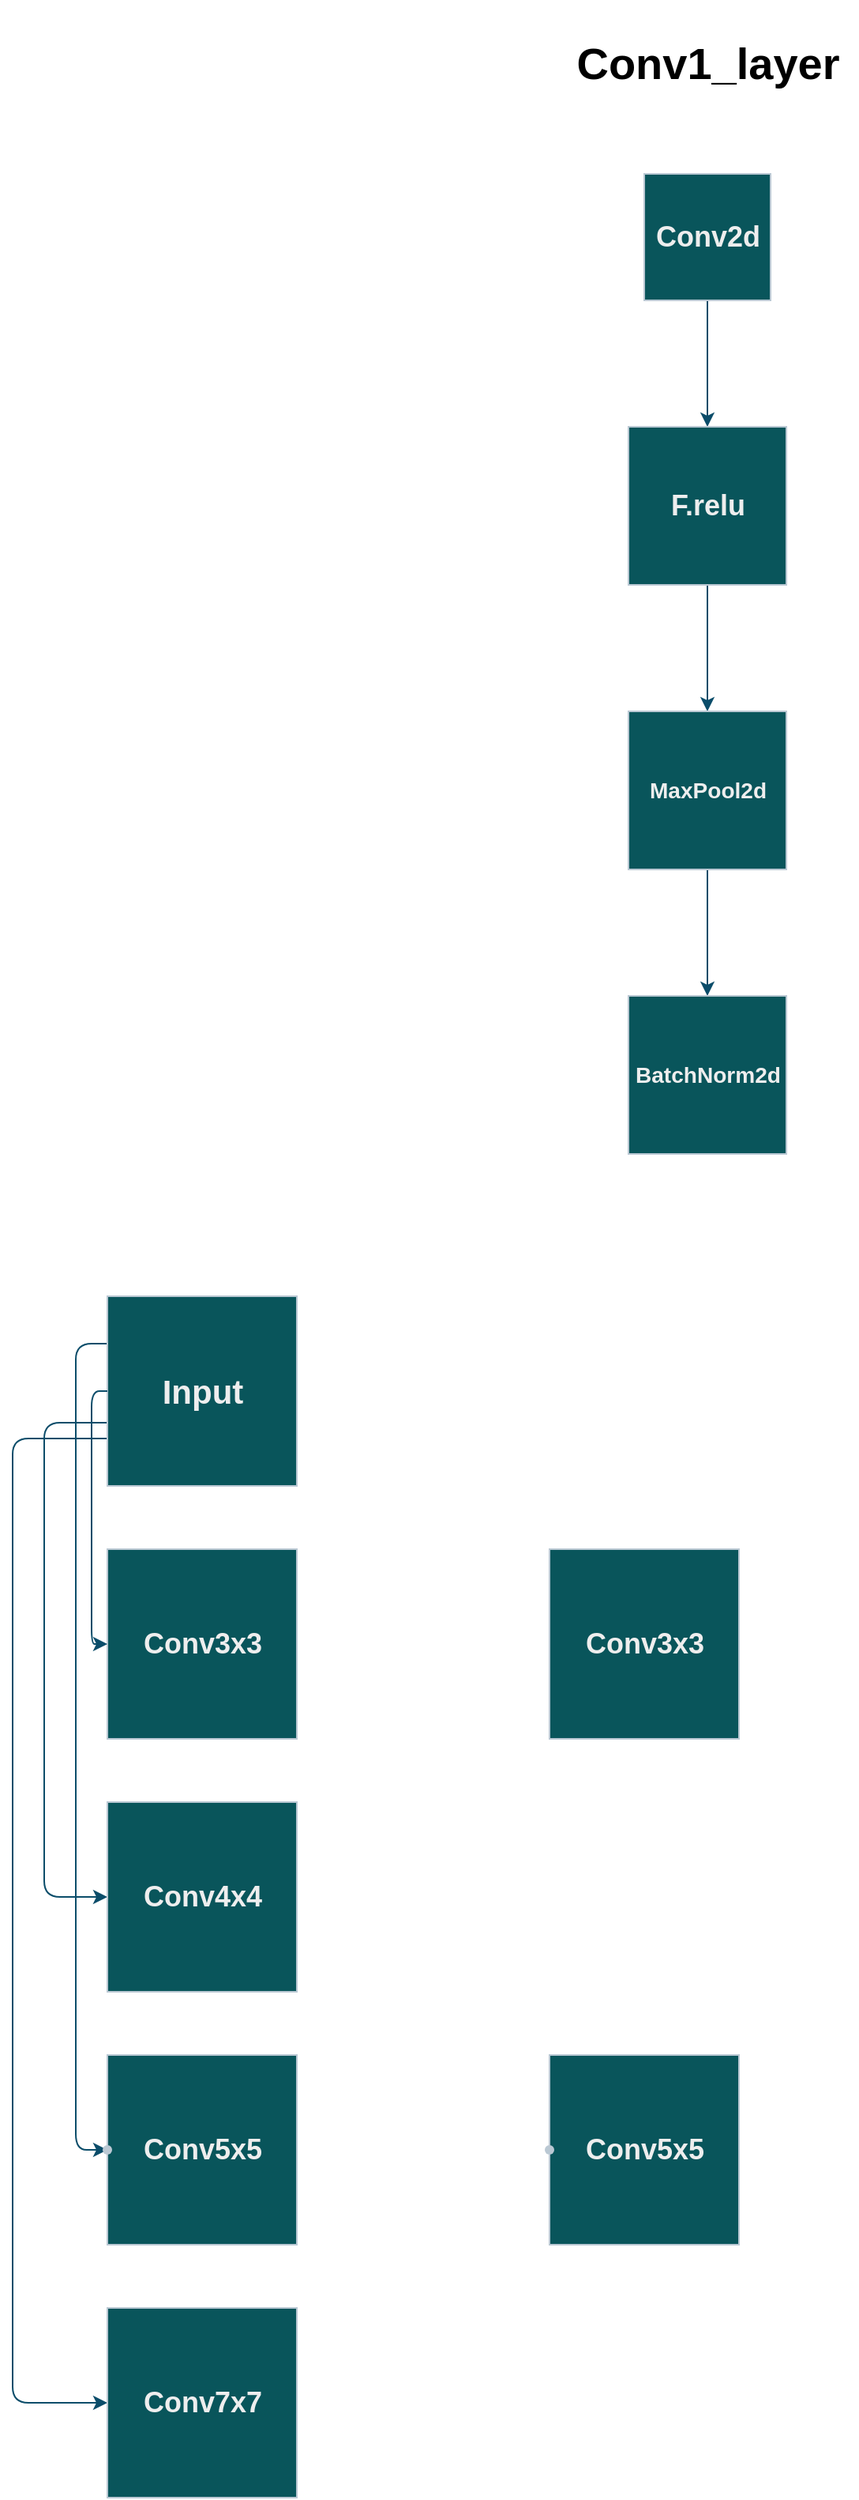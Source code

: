 <mxfile version="20.0.4" type="github">
  <diagram name="Page-1" id="c37626ed-c26b-45fb-9056-f9ebc6bb27b6">
    <mxGraphModel dx="1422" dy="1612" grid="1" gridSize="10" guides="1" tooltips="1" connect="1" arrows="1" fold="1" page="1" pageScale="1" pageWidth="1100" pageHeight="850" math="0" shadow="0">
      <root>
        <object label="" Layers_for_Simpsons_net="" id="0">
          <mxCell />
        </object>
        <mxCell id="1" parent="0" />
        <mxCell id="YPs9j8cW3NX2H_9pNgDC-28" value="" style="edgeStyle=orthogonalEdgeStyle;curved=0;rounded=1;sketch=0;orthogonalLoop=1;jettySize=auto;html=1;strokeColor=#0B4D6A;" edge="1" parent="1" source="YPs9j8cW3NX2H_9pNgDC-19" target="YPs9j8cW3NX2H_9pNgDC-27">
          <mxGeometry relative="1" as="geometry" />
        </mxCell>
        <mxCell id="YPs9j8cW3NX2H_9pNgDC-19" value="" style="whiteSpace=wrap;html=1;aspect=fixed;rounded=0;sketch=0;fontSize=14;fontColor=#EEEEEE;strokeColor=#BAC8D3;fillColor=#09555B;" vertex="1" parent="1">
          <mxGeometry x="430" y="-690" width="80" height="80" as="geometry" />
        </mxCell>
        <mxCell id="YPs9j8cW3NX2H_9pNgDC-20" value="&lt;h1&gt;&lt;font color=&quot;#000000&quot;&gt;Conv1_layer&lt;/font&gt;&lt;/h1&gt;" style="text;html=1;resizable=0;autosize=1;align=center;verticalAlign=middle;points=[];fillColor=none;strokeColor=none;rounded=0;sketch=0;fontSize=14;fontColor=#EEEEEE;" vertex="1" parent="1">
          <mxGeometry x="375" y="-800" width="190" height="80" as="geometry" />
        </mxCell>
        <mxCell id="YPs9j8cW3NX2H_9pNgDC-22" value="&lt;h2&gt;Conv2d&lt;/h2&gt;" style="text;html=1;resizable=0;autosize=1;align=center;verticalAlign=middle;points=[];fillColor=none;strokeColor=none;rounded=0;sketch=0;fontColor=#EEEEEE;" vertex="1" parent="1">
          <mxGeometry x="425" y="-680" width="90" height="60" as="geometry" />
        </mxCell>
        <mxCell id="YPs9j8cW3NX2H_9pNgDC-31" value="" style="edgeStyle=orthogonalEdgeStyle;curved=0;rounded=1;sketch=0;orthogonalLoop=1;jettySize=auto;html=1;strokeColor=#0B4D6A;" edge="1" parent="1" source="YPs9j8cW3NX2H_9pNgDC-27" target="YPs9j8cW3NX2H_9pNgDC-30">
          <mxGeometry relative="1" as="geometry" />
        </mxCell>
        <mxCell id="YPs9j8cW3NX2H_9pNgDC-27" value="" style="whiteSpace=wrap;html=1;aspect=fixed;rounded=0;sketch=0;fontSize=14;fontColor=#EEEEEE;strokeColor=#BAC8D3;fillColor=#09555B;" vertex="1" parent="1">
          <mxGeometry x="420" y="-530" width="100" height="100" as="geometry" />
        </mxCell>
        <mxCell id="YPs9j8cW3NX2H_9pNgDC-44" value="" style="edgeStyle=orthogonalEdgeStyle;rounded=1;sketch=0;orthogonalLoop=1;jettySize=auto;html=1;strokeColor=#0B4D6A;" edge="1" parent="1" source="YPs9j8cW3NX2H_9pNgDC-30" target="YPs9j8cW3NX2H_9pNgDC-43">
          <mxGeometry relative="1" as="geometry" />
        </mxCell>
        <mxCell id="YPs9j8cW3NX2H_9pNgDC-30" value="" style="whiteSpace=wrap;html=1;aspect=fixed;rounded=0;sketch=0;fontSize=14;fontColor=#EEEEEE;strokeColor=#BAC8D3;fillColor=#09555B;" vertex="1" parent="1">
          <mxGeometry x="420" y="-350" width="100" height="100" as="geometry" />
        </mxCell>
        <mxCell id="YPs9j8cW3NX2H_9pNgDC-32" value="&lt;h3&gt;MaxPool2d&lt;/h3&gt;" style="text;html=1;resizable=0;autosize=1;align=center;verticalAlign=middle;points=[];fillColor=none;strokeColor=none;rounded=0;sketch=0;fontColor=#EEEEEE;" vertex="1" parent="1">
          <mxGeometry x="420" y="-330" width="100" height="60" as="geometry" />
        </mxCell>
        <mxCell id="YPs9j8cW3NX2H_9pNgDC-15" value="" style="rounded=1;sketch=0;orthogonalLoop=1;jettySize=auto;html=1;fontSize=14;strokeColor=#0B4D6A;edgeStyle=orthogonalEdgeStyle;exitX=0;exitY=0.25;exitDx=0;exitDy=0;" edge="1" parent="1" source="YPs9j8cW3NX2H_9pNgDC-9" target="YPs9j8cW3NX2H_9pNgDC-14">
          <mxGeometry relative="1" as="geometry">
            <Array as="points">
              <mxPoint x="70" y="50" />
              <mxPoint x="70" y="560" />
            </Array>
          </mxGeometry>
        </mxCell>
        <mxCell id="YPs9j8cW3NX2H_9pNgDC-16" value="" style="rounded=1;sketch=0;orthogonalLoop=1;jettySize=auto;html=1;fontSize=14;strokeColor=#0B4D6A;entryX=0;entryY=0.5;entryDx=0;entryDy=0;edgeStyle=orthogonalEdgeStyle;exitX=0;exitY=0.75;exitDx=0;exitDy=0;" edge="1" parent="1" source="YPs9j8cW3NX2H_9pNgDC-9" target="YPs9j8cW3NX2H_9pNgDC-7">
          <mxGeometry relative="1" as="geometry">
            <mxPoint x="40" y="540" as="sourcePoint" />
            <mxPoint x="290" y="597.89" as="targetPoint" />
            <Array as="points">
              <mxPoint x="30" y="110" />
              <mxPoint x="30" y="720" />
            </Array>
          </mxGeometry>
        </mxCell>
        <mxCell id="YPs9j8cW3NX2H_9pNgDC-18" value="" style="rounded=1;sketch=0;orthogonalLoop=1;jettySize=auto;html=1;fontSize=14;strokeColor=#0B4D6A;entryX=0;entryY=0.5;entryDx=0;entryDy=0;exitX=0;exitY=0.667;exitDx=0;exitDy=0;exitPerimeter=0;edgeStyle=orthogonalEdgeStyle;" edge="1" parent="1" source="YPs9j8cW3NX2H_9pNgDC-9" target="YPs9j8cW3NX2H_9pNgDC-3">
          <mxGeometry relative="1" as="geometry">
            <mxPoint x="320" y="460" as="sourcePoint" />
            <mxPoint x="290" y="310" as="targetPoint" />
            <Array as="points">
              <mxPoint x="50" y="100" />
              <mxPoint x="50" y="400" />
            </Array>
          </mxGeometry>
        </mxCell>
        <mxCell id="YPs9j8cW3NX2H_9pNgDC-35" value="" style="group" vertex="1" connectable="0" parent="1">
          <mxGeometry x="90" y="20" width="120" height="120" as="geometry" />
        </mxCell>
        <mxCell id="YPs9j8cW3NX2H_9pNgDC-9" value="" style="whiteSpace=wrap;html=1;aspect=fixed;rounded=0;sketch=0;fontColor=#EEEEEE;strokeColor=#BAC8D3;fillColor=#09555B;container=0;" vertex="1" parent="YPs9j8cW3NX2H_9pNgDC-35">
          <mxGeometry width="120" height="120" as="geometry" />
        </mxCell>
        <mxCell id="YPs9j8cW3NX2H_9pNgDC-10" value="&lt;h2&gt;Input&lt;/h2&gt;" style="text;html=1;resizable=0;autosize=1;align=center;verticalAlign=middle;points=[];fillColor=none;strokeColor=none;rounded=0;sketch=0;fontSize=14;fontColor=#EEEEEE;container=0;" vertex="1" parent="YPs9j8cW3NX2H_9pNgDC-35">
          <mxGeometry x="25" y="25" width="70" height="70" as="geometry" />
        </mxCell>
        <mxCell id="YPs9j8cW3NX2H_9pNgDC-36" value="" style="group" vertex="1" connectable="0" parent="1">
          <mxGeometry x="90" y="180" width="120" height="120" as="geometry" />
        </mxCell>
        <mxCell id="YPs9j8cW3NX2H_9pNgDC-1" value="" style="whiteSpace=wrap;html=1;aspect=fixed;rounded=0;sketch=0;fontColor=#EEEEEE;strokeColor=#BAC8D3;fillColor=#09555B;" vertex="1" parent="YPs9j8cW3NX2H_9pNgDC-36">
          <mxGeometry width="120" height="120" as="geometry" />
        </mxCell>
        <mxCell id="YPs9j8cW3NX2H_9pNgDC-2" value="&lt;h2&gt;Conv3x3&lt;/h2&gt;" style="text;html=1;resizable=0;autosize=1;align=center;verticalAlign=middle;points=[];fillColor=none;strokeColor=none;rounded=0;sketch=0;fontColor=#EEEEEE;container=0;" vertex="1" parent="YPs9j8cW3NX2H_9pNgDC-36">
          <mxGeometry x="10" y="30" width="100" height="60" as="geometry" />
        </mxCell>
        <mxCell id="YPs9j8cW3NX2H_9pNgDC-37" value="" style="group" vertex="1" connectable="0" parent="1">
          <mxGeometry x="90" y="340" width="120" height="120" as="geometry" />
        </mxCell>
        <mxCell id="YPs9j8cW3NX2H_9pNgDC-3" value="" style="whiteSpace=wrap;html=1;aspect=fixed;rounded=0;sketch=0;fontColor=#EEEEEE;strokeColor=#BAC8D3;fillColor=#09555B;container=0;" vertex="1" parent="YPs9j8cW3NX2H_9pNgDC-37">
          <mxGeometry width="120" height="120" as="geometry" />
        </mxCell>
        <mxCell id="YPs9j8cW3NX2H_9pNgDC-4" value="&lt;h2&gt;Conv4x4&lt;/h2&gt;" style="text;html=1;resizable=0;autosize=1;align=center;verticalAlign=middle;points=[];fillColor=none;strokeColor=none;rounded=0;sketch=0;fontColor=#EEEEEE;container=0;" vertex="1" parent="YPs9j8cW3NX2H_9pNgDC-37">
          <mxGeometry x="10" y="30" width="100" height="60" as="geometry" />
        </mxCell>
        <mxCell id="YPs9j8cW3NX2H_9pNgDC-38" value="" style="group" vertex="1" connectable="0" parent="1">
          <mxGeometry x="70" y="500" width="140" height="120" as="geometry" />
        </mxCell>
        <mxCell id="YPs9j8cW3NX2H_9pNgDC-6" value="" style="whiteSpace=wrap;html=1;aspect=fixed;rounded=0;sketch=0;fontColor=#EEEEEE;strokeColor=#BAC8D3;fillColor=#09555B;container=0;" vertex="1" parent="YPs9j8cW3NX2H_9pNgDC-38">
          <mxGeometry x="20" width="120" height="120" as="geometry" />
        </mxCell>
        <mxCell id="YPs9j8cW3NX2H_9pNgDC-5" value="&lt;h2&gt;Conv5x5&lt;/h2&gt;" style="text;html=1;resizable=0;autosize=1;align=center;verticalAlign=middle;points=[];fillColor=none;strokeColor=none;rounded=0;sketch=0;fontColor=#EEEEEE;container=0;" vertex="1" parent="YPs9j8cW3NX2H_9pNgDC-38">
          <mxGeometry x="30" y="30" width="100" height="60" as="geometry" />
        </mxCell>
        <mxCell id="YPs9j8cW3NX2H_9pNgDC-14" value="" style="shape=waypoint;sketch=0;size=6;pointerEvents=1;points=[];fillColor=#09555B;resizable=0;rotatable=0;perimeter=centerPerimeter;snapToPoint=1;strokeColor=#BAC8D3;fontColor=#EEEEEE;rounded=0;container=0;" vertex="1" parent="YPs9j8cW3NX2H_9pNgDC-38">
          <mxGeometry y="40" width="40" height="40" as="geometry" />
        </mxCell>
        <mxCell id="YPs9j8cW3NX2H_9pNgDC-39" value="" style="group" vertex="1" connectable="0" parent="1">
          <mxGeometry x="90" y="660" width="120" height="120" as="geometry" />
        </mxCell>
        <mxCell id="YPs9j8cW3NX2H_9pNgDC-7" value="" style="whiteSpace=wrap;html=1;aspect=fixed;rounded=0;sketch=0;fontColor=#EEEEEE;strokeColor=#BAC8D3;fillColor=#09555B;container=0;" vertex="1" parent="YPs9j8cW3NX2H_9pNgDC-39">
          <mxGeometry width="120" height="120" as="geometry" />
        </mxCell>
        <mxCell id="YPs9j8cW3NX2H_9pNgDC-8" value="&lt;h2&gt;Conv7x7&lt;/h2&gt;" style="text;html=1;resizable=0;autosize=1;align=center;verticalAlign=middle;points=[];fillColor=none;strokeColor=none;rounded=0;sketch=0;fontColor=#EEEEEE;container=0;" vertex="1" parent="YPs9j8cW3NX2H_9pNgDC-39">
          <mxGeometry x="10" y="30" width="100" height="60" as="geometry" />
        </mxCell>
        <mxCell id="YPs9j8cW3NX2H_9pNgDC-41" value="" style="rounded=1;sketch=0;orthogonalLoop=1;jettySize=auto;html=1;fontSize=14;strokeColor=#0B4D6A;edgeStyle=orthogonalEdgeStyle;exitX=0;exitY=0.5;exitDx=0;exitDy=0;entryX=0;entryY=0.5;entryDx=0;entryDy=0;" edge="1" parent="1" source="YPs9j8cW3NX2H_9pNgDC-9" target="YPs9j8cW3NX2H_9pNgDC-1">
          <mxGeometry relative="1" as="geometry">
            <mxPoint x="100" y="60" as="sourcePoint" />
            <mxPoint x="100" y="570" as="targetPoint" />
            <Array as="points">
              <mxPoint x="80" y="80" />
              <mxPoint x="80" y="240" />
            </Array>
          </mxGeometry>
        </mxCell>
        <mxCell id="YPs9j8cW3NX2H_9pNgDC-43" value="" style="whiteSpace=wrap;html=1;aspect=fixed;rounded=0;sketch=0;fontSize=14;fontColor=#EEEEEE;strokeColor=#BAC8D3;fillColor=#09555B;" vertex="1" parent="1">
          <mxGeometry x="420" y="-170" width="100" height="100" as="geometry" />
        </mxCell>
        <mxCell id="YPs9j8cW3NX2H_9pNgDC-45" value="&lt;h3&gt;BatchNorm2d&lt;/h3&gt;" style="text;html=1;resizable=0;autosize=1;align=center;verticalAlign=middle;points=[];fillColor=none;strokeColor=none;rounded=0;sketch=0;fontColor=#EEEEEE;" vertex="1" parent="1">
          <mxGeometry x="410" y="-150" width="120" height="60" as="geometry" />
        </mxCell>
        <mxCell id="YPs9j8cW3NX2H_9pNgDC-46" value="&lt;h2&gt;F.relu&lt;/h2&gt;" style="text;html=1;resizable=0;autosize=1;align=center;verticalAlign=middle;points=[];fillColor=none;strokeColor=none;rounded=0;sketch=0;fontColor=#EEEEEE;" vertex="1" parent="1">
          <mxGeometry x="435" y="-510" width="70" height="60" as="geometry" />
        </mxCell>
        <mxCell id="YPs9j8cW3NX2H_9pNgDC-47" value="" style="group" vertex="1" connectable="0" parent="1">
          <mxGeometry x="370" y="180" width="120" height="120" as="geometry" />
        </mxCell>
        <mxCell id="YPs9j8cW3NX2H_9pNgDC-48" value="" style="whiteSpace=wrap;html=1;aspect=fixed;rounded=0;sketch=0;fontColor=#EEEEEE;strokeColor=#BAC8D3;fillColor=#09555B;" vertex="1" parent="YPs9j8cW3NX2H_9pNgDC-47">
          <mxGeometry width="120" height="120" as="geometry" />
        </mxCell>
        <mxCell id="YPs9j8cW3NX2H_9pNgDC-49" value="&lt;h2&gt;Conv3x3&lt;/h2&gt;" style="text;html=1;resizable=0;autosize=1;align=center;verticalAlign=middle;points=[];fillColor=none;strokeColor=none;rounded=0;sketch=0;fontColor=#EEEEEE;container=0;" vertex="1" parent="YPs9j8cW3NX2H_9pNgDC-47">
          <mxGeometry x="10" y="30" width="100" height="60" as="geometry" />
        </mxCell>
        <mxCell id="YPs9j8cW3NX2H_9pNgDC-50" value="" style="group" vertex="1" connectable="0" parent="1">
          <mxGeometry x="350" y="500" width="140" height="120" as="geometry" />
        </mxCell>
        <mxCell id="YPs9j8cW3NX2H_9pNgDC-51" value="" style="whiteSpace=wrap;html=1;aspect=fixed;rounded=0;sketch=0;fontColor=#EEEEEE;strokeColor=#BAC8D3;fillColor=#09555B;container=0;" vertex="1" parent="YPs9j8cW3NX2H_9pNgDC-50">
          <mxGeometry x="20" width="120" height="120" as="geometry" />
        </mxCell>
        <mxCell id="YPs9j8cW3NX2H_9pNgDC-52" value="&lt;h2&gt;Conv5x5&lt;/h2&gt;" style="text;html=1;resizable=0;autosize=1;align=center;verticalAlign=middle;points=[];fillColor=none;strokeColor=none;rounded=0;sketch=0;fontColor=#EEEEEE;container=0;" vertex="1" parent="YPs9j8cW3NX2H_9pNgDC-50">
          <mxGeometry x="30" y="30" width="100" height="60" as="geometry" />
        </mxCell>
        <mxCell id="YPs9j8cW3NX2H_9pNgDC-53" value="" style="shape=waypoint;sketch=0;size=6;pointerEvents=1;points=[];fillColor=#09555B;resizable=0;rotatable=0;perimeter=centerPerimeter;snapToPoint=1;strokeColor=#BAC8D3;fontColor=#EEEEEE;rounded=0;container=0;" vertex="1" parent="YPs9j8cW3NX2H_9pNgDC-50">
          <mxGeometry y="40" width="40" height="40" as="geometry" />
        </mxCell>
      </root>
    </mxGraphModel>
  </diagram>
</mxfile>
